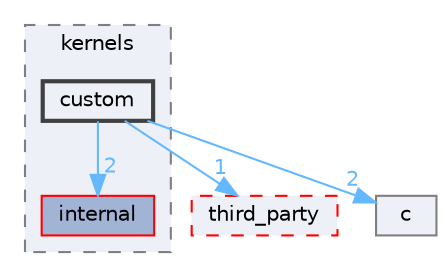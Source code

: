 digraph "Face_Access_inferencing/src/edge-impulse-sdk/tensorflow/lite/kernels/custom"
{
 // LATEX_PDF_SIZE
  bgcolor="transparent";
  edge [fontname=Helvetica,fontsize=10,labelfontname=Helvetica,labelfontsize=10];
  node [fontname=Helvetica,fontsize=10,shape=box,height=0.2,width=0.4];
  compound=true
  subgraph clusterdir_248234859e74565ab0a1ed75f89f7de6 {
    graph [ bgcolor="#edf0f7", pencolor="grey50", label="kernels", fontname=Helvetica,fontsize=10 style="filled,dashed", URL="dir_248234859e74565ab0a1ed75f89f7de6.html",tooltip=""]
  dir_cb9d2711fd6f9fa370ea69752f915f38 [label="internal", fillcolor="#a2b4d6", color="red", style="filled", URL="dir_cb9d2711fd6f9fa370ea69752f915f38.html",tooltip=""];
  dir_3283426fe5b433d3c0e0838aa102d0d2 [label="custom", fillcolor="#edf0f7", color="grey25", style="filled,bold", URL="dir_3283426fe5b433d3c0e0838aa102d0d2.html",tooltip=""];
  }
  dir_2a457971a8f494342600f6c4d34599ba [label="third_party", fillcolor="#edf0f7", color="red", style="filled,dashed", URL="dir_2a457971a8f494342600f6c4d34599ba.html",tooltip=""];
  dir_a57dcf516eb6154e2b0d3794147c9f73 [label="c", fillcolor="#edf0f7", color="grey50", style="filled", URL="dir_a57dcf516eb6154e2b0d3794147c9f73.html",tooltip=""];
  dir_3283426fe5b433d3c0e0838aa102d0d2->dir_2a457971a8f494342600f6c4d34599ba [headlabel="1", labeldistance=1.5 headhref="dir_000075_000344.html" href="dir_000075_000344.html" color="steelblue1" fontcolor="steelblue1"];
  dir_3283426fe5b433d3c0e0838aa102d0d2->dir_a57dcf516eb6154e2b0d3794147c9f73 [headlabel="2", labeldistance=1.5 headhref="dir_000075_000038.html" href="dir_000075_000038.html" color="steelblue1" fontcolor="steelblue1"];
  dir_3283426fe5b433d3c0e0838aa102d0d2->dir_cb9d2711fd6f9fa370ea69752f915f38 [headlabel="2", labeldistance=1.5 headhref="dir_000075_000153.html" href="dir_000075_000153.html" color="steelblue1" fontcolor="steelblue1"];
}

